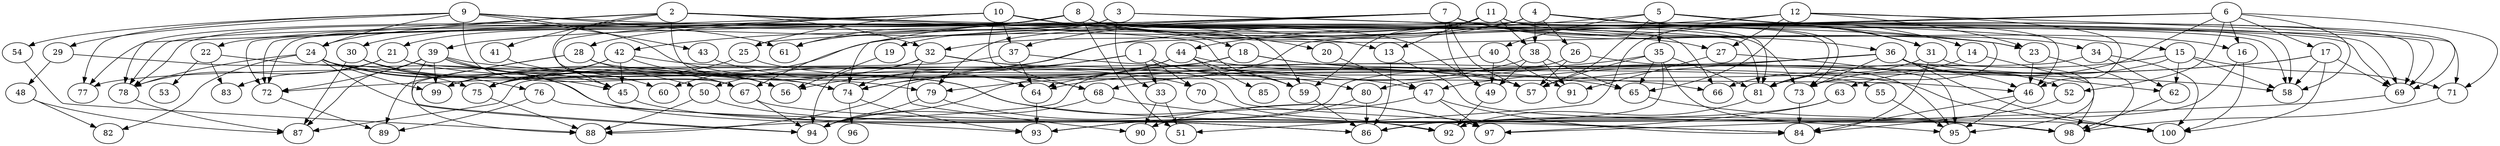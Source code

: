 // DAG automatically generated by daggen at Tue Jul 18 11:30:58 2017
// ./daggen --dot -n 100 --fat 0.8 --regular 0.2 --density 0.2 --jump 2 
digraph G {
  1 [size="1243413406", alpha="0.14"]
  1 -> 33 [size ="75497472"]
  1 -> 56 [size ="75497472"]
  1 -> 59 [size ="75497472"]
  1 -> 70 [size ="75497472"]
  1 -> 74 [size ="75497472"]
  1 -> 80 [size ="75497472"]
  2 [size="1093900759422", alpha="0.13"]
  2 -> 13 [size ="679477248"]
  2 -> 22 [size ="679477248"]
  2 -> 23 [size ="679477248"]
  2 -> 24 [size ="679477248"]
  2 -> 32 [size ="679477248"]
  2 -> 41 [size ="679477248"]
  2 -> 59 [size ="679477248"]
  2 -> 67 [size ="679477248"]
  2 -> 74 [size ="679477248"]
  3 [size="32142248298", alpha="0.11"]
  3 -> 15 [size ="679477248"]
  3 -> 21 [size ="679477248"]
  3 -> 33 [size ="679477248"]
  3 -> 69 [size ="679477248"]
  3 -> 78 [size ="679477248"]
  4 [size="8349387386", alpha="0.02"]
  4 -> 14 [size ="536870912"]
  4 -> 26 [size ="536870912"]
  4 -> 31 [size ="536870912"]
  4 -> 32 [size ="536870912"]
  4 -> 37 [size ="536870912"]
  4 -> 38 [size ="536870912"]
  4 -> 60 [size ="536870912"]
  4 -> 69 [size ="536870912"]
  4 -> 72 [size ="536870912"]
  5 [size="10446050848", alpha="0.04"]
  5 -> 35 [size ="679477248"]
  5 -> 40 [size ="679477248"]
  5 -> 44 [size ="679477248"]
  5 -> 46 [size ="679477248"]
  5 -> 57 [size ="679477248"]
  5 -> 71 [size ="679477248"]
  5 -> 73 [size ="679477248"]
  6 [size="20090907316", alpha="0.04"]
  6 -> 16 [size ="536870912"]
  6 -> 17 [size ="536870912"]
  6 -> 50 [size ="536870912"]
  6 -> 52 [size ="536870912"]
  6 -> 58 [size ="536870912"]
  6 -> 71 [size ="536870912"]
  6 -> 73 [size ="536870912"]
  6 -> 79 [size ="536870912"]
  7 [size="205242223252", alpha="0.10"]
  7 -> 16 [size ="209715200"]
  7 -> 25 [size ="209715200"]
  7 -> 31 [size ="209715200"]
  7 -> 36 [size ="209715200"]
  7 -> 39 [size ="209715200"]
  7 -> 49 [size ="209715200"]
  7 -> 57 [size ="209715200"]
  7 -> 58 [size ="209715200"]
  7 -> 72 [size ="209715200"]
  7 -> 74 [size ="209715200"]
  7 -> 79 [size ="209715200"]
  7 -> 81 [size ="209715200"]
  8 [size="35436233619", alpha="0.02"]
  8 -> 23 [size ="838860800"]
  8 -> 30 [size ="838860800"]
  8 -> 42 [size ="838860800"]
  8 -> 51 [size ="838860800"]
  8 -> 61 [size ="838860800"]
  8 -> 66 [size ="838860800"]
  8 -> 69 [size ="838860800"]
  8 -> 73 [size ="838860800"]
  8 -> 77 [size ="838860800"]
  8 -> 78 [size ="838860800"]
  8 -> 81 [size ="838860800"]
  9 [size="549755813888", alpha="0.12"]
  9 -> 24 [size ="536870912"]
  9 -> 27 [size ="536870912"]
  9 -> 29 [size ="536870912"]
  9 -> 43 [size ="536870912"]
  9 -> 54 [size ="536870912"]
  9 -> 61 [size ="536870912"]
  9 -> 64 [size ="536870912"]
  9 -> 67 [size ="536870912"]
  9 -> 77 [size ="536870912"]
  10 [size="3892076945", alpha="0.01"]
  10 -> 18 [size ="75497472"]
  10 -> 20 [size ="75497472"]
  10 -> 25 [size ="75497472"]
  10 -> 28 [size ="75497472"]
  10 -> 37 [size ="75497472"]
  10 -> 45 [size ="75497472"]
  10 -> 49 [size ="75497472"]
  10 -> 59 [size ="75497472"]
  10 -> 68 [size ="75497472"]
  10 -> 78 [size ="75497472"]
  11 [size="14718694334", alpha="0.04"]
  11 -> 13 [size ="301989888"]
  11 -> 19 [size ="301989888"]
  11 -> 34 [size ="301989888"]
  11 -> 38 [size ="301989888"]
  11 -> 58 [size ="301989888"]
  11 -> 59 [size ="301989888"]
  11 -> 61 [size ="301989888"]
  11 -> 67 [size ="301989888"]
  11 -> 69 [size ="301989888"]
  11 -> 72 [size ="301989888"]
  11 -> 73 [size ="301989888"]
  11 -> 81 [size ="301989888"]
  12 [size="20362817096", alpha="0.14"]
  12 -> 23 [size ="679477248"]
  12 -> 27 [size ="679477248"]
  12 -> 46 [size ="679477248"]
  12 -> 51 [size ="679477248"]
  12 -> 65 [size ="679477248"]
  12 -> 69 [size ="679477248"]
  12 -> 74 [size ="679477248"]
  13 [size="183953853218", alpha="0.04"]
  13 -> 86 [size ="301989888"]
  13 -> 98 [size ="301989888"]
  14 [size="782757789696", alpha="0.05"]
  14 -> 81 [size ="679477248"]
  14 -> 95 [size ="679477248"]
  15 [size="782757789696", alpha="0.15"]
  15 -> 58 [size ="679477248"]
  15 -> 62 [size ="679477248"]
  15 -> 63 [size ="679477248"]
  15 -> 71 [size ="679477248"]
  15 -> 81 [size ="679477248"]
  16 [size="1370094050", alpha="0.19"]
  16 -> 92 [size ="75497472"]
  16 -> 100 [size ="75497472"]
  17 [size="9005852665", alpha="0.13"]
  17 -> 47 [size ="209715200"]
  17 -> 58 [size ="209715200"]
  17 -> 69 [size ="209715200"]
  17 -> 80 [size ="209715200"]
  17 -> 100 [size ="209715200"]
  18 [size="254441608046", alpha="0.18"]
  18 -> 58 [size ="209715200"]
  18 -> 75 [size ="209715200"]
  18 -> 88 [size ="209715200"]
  18 -> 100 [size ="209715200"]
  19 [size="7945459273", alpha="0.07"]
  19 -> 56 [size ="301989888"]
  20 [size="408072106728", alpha="0.05"]
  20 -> 47 [size ="536870912"]
  21 [size="32663384730", alpha="0.10"]
  21 -> 46 [size ="536870912"]
  21 -> 78 [size ="536870912"]
  21 -> 83 [size ="536870912"]
  21 -> 98 [size ="536870912"]
  22 [size="4215997371", alpha="0.19"]
  22 -> 53 [size ="75497472"]
  22 -> 83 [size ="75497472"]
  22 -> 84 [size ="75497472"]
  23 [size="6619987491", alpha="0.12"]
  23 -> 46 [size ="209715200"]
  23 -> 98 [size ="209715200"]
  24 [size="404763567320", alpha="0.01"]
  24 -> 45 [size ="411041792"]
  24 -> 50 [size ="411041792"]
  24 -> 78 [size ="411041792"]
  24 -> 79 [size ="411041792"]
  24 -> 82 [size ="411041792"]
  24 -> 94 [size ="411041792"]
  24 -> 97 [size ="411041792"]
  24 -> 99 [size ="411041792"]
  25 [size="28991029248", alpha="0.11"]
  25 -> 57 [size ="75497472"]
  25 -> 75 [size ="75497472"]
  26 [size="549755813888", alpha="0.04"]
  26 -> 57 [size ="536870912"]
  26 -> 88 [size ="536870912"]
  26 -> 95 [size ="536870912"]
  27 [size="20529291626", alpha="0.09"]
  27 -> 91 [size ="536870912"]
  27 -> 95 [size ="536870912"]
  28 [size="34228117203", alpha="0.12"]
  28 -> 55 [size ="838860800"]
  28 -> 56 [size ="838860800"]
  28 -> 88 [size ="838860800"]
  28 -> 89 [size ="838860800"]
  29 [size="4886435604", alpha="0.14"]
  29 -> 48 [size ="301989888"]
  29 -> 75 [size ="301989888"]
  30 [size="38191886469", alpha="0.08"]
  30 -> 56 [size ="33554432"]
  30 -> 60 [size ="33554432"]
  30 -> 76 [size ="33554432"]
  30 -> 87 [size ="33554432"]
  31 [size="47862543632", alpha="0.16"]
  31 -> 66 [size ="75497472"]
  31 -> 84 [size ="75497472"]
  31 -> 98 [size ="75497472"]
  32 [size="797975529701", alpha="0.01"]
  32 -> 47 [size ="838860800"]
  32 -> 84 [size ="838860800"]
  32 -> 90 [size ="838860800"]
  32 -> 94 [size ="838860800"]
  32 -> 99 [size ="838860800"]
  33 [size="231928233984", alpha="0.05"]
  33 -> 51 [size ="301989888"]
  33 -> 90 [size ="301989888"]
  34 [size="275135850513", alpha="0.14"]
  34 -> 62 [size ="838860800"]
  34 -> 93 [size ="838860800"]
  34 -> 100 [size ="838860800"]
  35 [size="91426582726", alpha="0.11"]
  35 -> 57 [size ="411041792"]
  35 -> 65 [size ="411041792"]
  35 -> 68 [size ="411041792"]
  35 -> 81 [size ="411041792"]
  35 -> 86 [size ="411041792"]
  35 -> 98 [size ="411041792"]
  36 [size="368293445632", alpha="0.03"]
  36 -> 46 [size ="411041792"]
  36 -> 52 [size ="411041792"]
  36 -> 57 [size ="411041792"]
  36 -> 62 [size ="411041792"]
  36 -> 64 [size ="411041792"]
  36 -> 72 [size ="411041792"]
  36 -> 73 [size ="411041792"]
  36 -> 100 [size ="411041792"]
  37 [size="8589934592", alpha="0.01"]
  37 -> 64 [size ="33554432"]
  37 -> 65 [size ="33554432"]
  37 -> 77 [size ="33554432"]
  38 [size="1073741824000", alpha="0.04"]
  38 -> 49 [size ="838860800"]
  38 -> 64 [size ="838860800"]
  38 -> 65 [size ="838860800"]
  38 -> 91 [size ="838860800"]
  39 [size="574571255447", alpha="0.14"]
  39 -> 45 [size ="679477248"]
  39 -> 66 [size ="679477248"]
  39 -> 67 [size ="679477248"]
  39 -> 72 [size ="679477248"]
  39 -> 86 [size ="679477248"]
  39 -> 87 [size ="679477248"]
  39 -> 94 [size ="679477248"]
  39 -> 99 [size ="679477248"]
  40 [size="1073741824000", alpha="0.09"]
  40 -> 49 [size ="838860800"]
  40 -> 87 [size ="838860800"]
  40 -> 91 [size ="838860800"]
  41 [size="153393831041", alpha="0.07"]
  41 -> 67 [size ="209715200"]
  42 [size="5194793018", alpha="0.02"]
  42 -> 45 [size ="301989888"]
  42 -> 70 [size ="301989888"]
  42 -> 74 [size ="301989888"]
  42 -> 75 [size ="301989888"]
  42 -> 99 [size ="301989888"]
  43 [size="36489017021", alpha="0.15"]
  43 -> 68 [size ="75497472"]
  44 [size="3736510567", alpha="0.03"]
  44 -> 57 [size ="75497472"]
  44 -> 59 [size ="75497472"]
  44 -> 74 [size ="75497472"]
  44 -> 85 [size ="75497472"]
  44 -> 94 [size ="75497472"]
  45 [size="40697241884", alpha="0.18"]
  45 -> 86 [size ="838860800"]
  46 [size="28991029248", alpha="0.00"]
  46 -> 84 [size ="75497472"]
  46 -> 95 [size ="75497472"]
  47 [size="399880659", alpha="0.20"]
  47 -> 84 [size ="33554432"]
  47 -> 90 [size ="33554432"]
  47 -> 97 [size ="33554432"]
  48 [size="768593704056", alpha="0.06"]
  48 -> 82 [size ="838860800"]
  48 -> 87 [size ="838860800"]
  49 [size="9383368693", alpha="0.06"]
  49 -> 92 [size ="679477248"]
  50 [size="146496983916", alpha="0.09"]
  50 -> 88 [size ="134217728"]
  50 -> 92 [size ="134217728"]
  51 [size="1073741824000", alpha="0.00"]
  52 [size="549755813888", alpha="0.14"]
  52 -> 84 [size ="536870912"]
  53 [size="485583321752", alpha="0.01"]
  54 [size="39449770550", alpha="0.00"]
  54 -> 88 [size ="838860800"]
  55 [size="700721859032", alpha="0.13"]
  55 -> 95 [size ="536870912"]
  56 [size="68719476736", alpha="0.02"]
  57 [size="231928233984", alpha="0.16"]
  58 [size="171736516416", alpha="0.03"]
  59 [size="782757789696", alpha="0.12"]
  59 -> 86 [size ="679477248"]
  60 [size="263164809228", alpha="0.08"]
  61 [size="23935741854", alpha="0.12"]
  62 [size="368293445632", alpha="0.07"]
  62 -> 98 [size ="411041792"]
  63 [size="5749470805", alpha="0.09"]
  63 -> 86 [size ="134217728"]
  63 -> 97 [size ="134217728"]
  64 [size="8589934592", alpha="0.11"]
  64 -> 93 [size ="33554432"]
  65 [size="231928233984", alpha="0.15"]
  65 -> 98 [size ="301989888"]
  66 [size="535835411488", alpha="0.12"]
  67 [size="7947117900", alpha="0.11"]
  67 -> 94 [size ="838860800"]
  67 -> 100 [size ="838860800"]
  68 [size="68719476736", alpha="0.19"]
  68 -> 94 [size ="134217728"]
  68 -> 95 [size ="134217728"]
  69 [size="157479171037", alpha="0.19"]
  69 -> 97 [size ="209715200"]
  70 [size="442809226609", alpha="0.03"]
  70 -> 92 [size ="838860800"]
  71 [size="18880752204", alpha="0.17"]
  71 -> 98 [size ="679477248"]
  72 [size="68719476736", alpha="0.17"]
  72 -> 89 [size ="134217728"]
  73 [size="8589934592", alpha="0.17"]
  73 -> 84 [size ="33554432"]
  74 [size="68719476736", alpha="0.05"]
  74 -> 93 [size ="134217728"]
  74 -> 96 [size ="134217728"]
  75 [size="231928233984", alpha="0.17"]
  75 -> 88 [size ="301989888"]
  76 [size="3795767312", alpha="0.10"]
  76 -> 89 [size ="75497472"]
  76 -> 93 [size ="75497472"]
  77 [size="2336096834", alpha="0.01"]
  78 [size="21230038147", alpha="0.09"]
  78 -> 87 [size ="411041792"]
  79 [size="3865792022", alpha="0.09"]
  79 -> 94 [size ="75497472"]
  79 -> 97 [size ="75497472"]
  80 [size="40452639069", alpha="0.00"]
  80 -> 86 [size ="838860800"]
  80 -> 93 [size ="838860800"]
  81 [size="134217728000", alpha="0.14"]
  81 -> 92 [size ="209715200"]
  82 [size="134217728000", alpha="0.19"]
  83 [size="42008287919", alpha="0.02"]
  84 [size="12716620452", alpha="0.13"]
  85 [size="7668049202", alpha="0.13"]
  86 [size="1028154342224", alpha="0.19"]
  87 [size="12701422862", alpha="0.11"]
  88 [size="84460376104", alpha="0.11"]
  89 [size="361165677508", alpha="0.01"]
  90 [size="782757789696", alpha="0.16"]
  91 [size="1138569601365", alpha="0.10"]
  92 [size="134217728000", alpha="0.08"]
  93 [size="423442769084", alpha="0.07"]
  94 [size="211065042292", alpha="0.08"]
  95 [size="14451966627", alpha="0.13"]
  96 [size="8127882302", alpha="0.01"]
  97 [size="26618612603", alpha="0.17"]
  98 [size="191066046548", alpha="0.14"]
  99 [size="24914714518", alpha="0.05"]
  100 [size="587354008012", alpha="0.10"]
}
